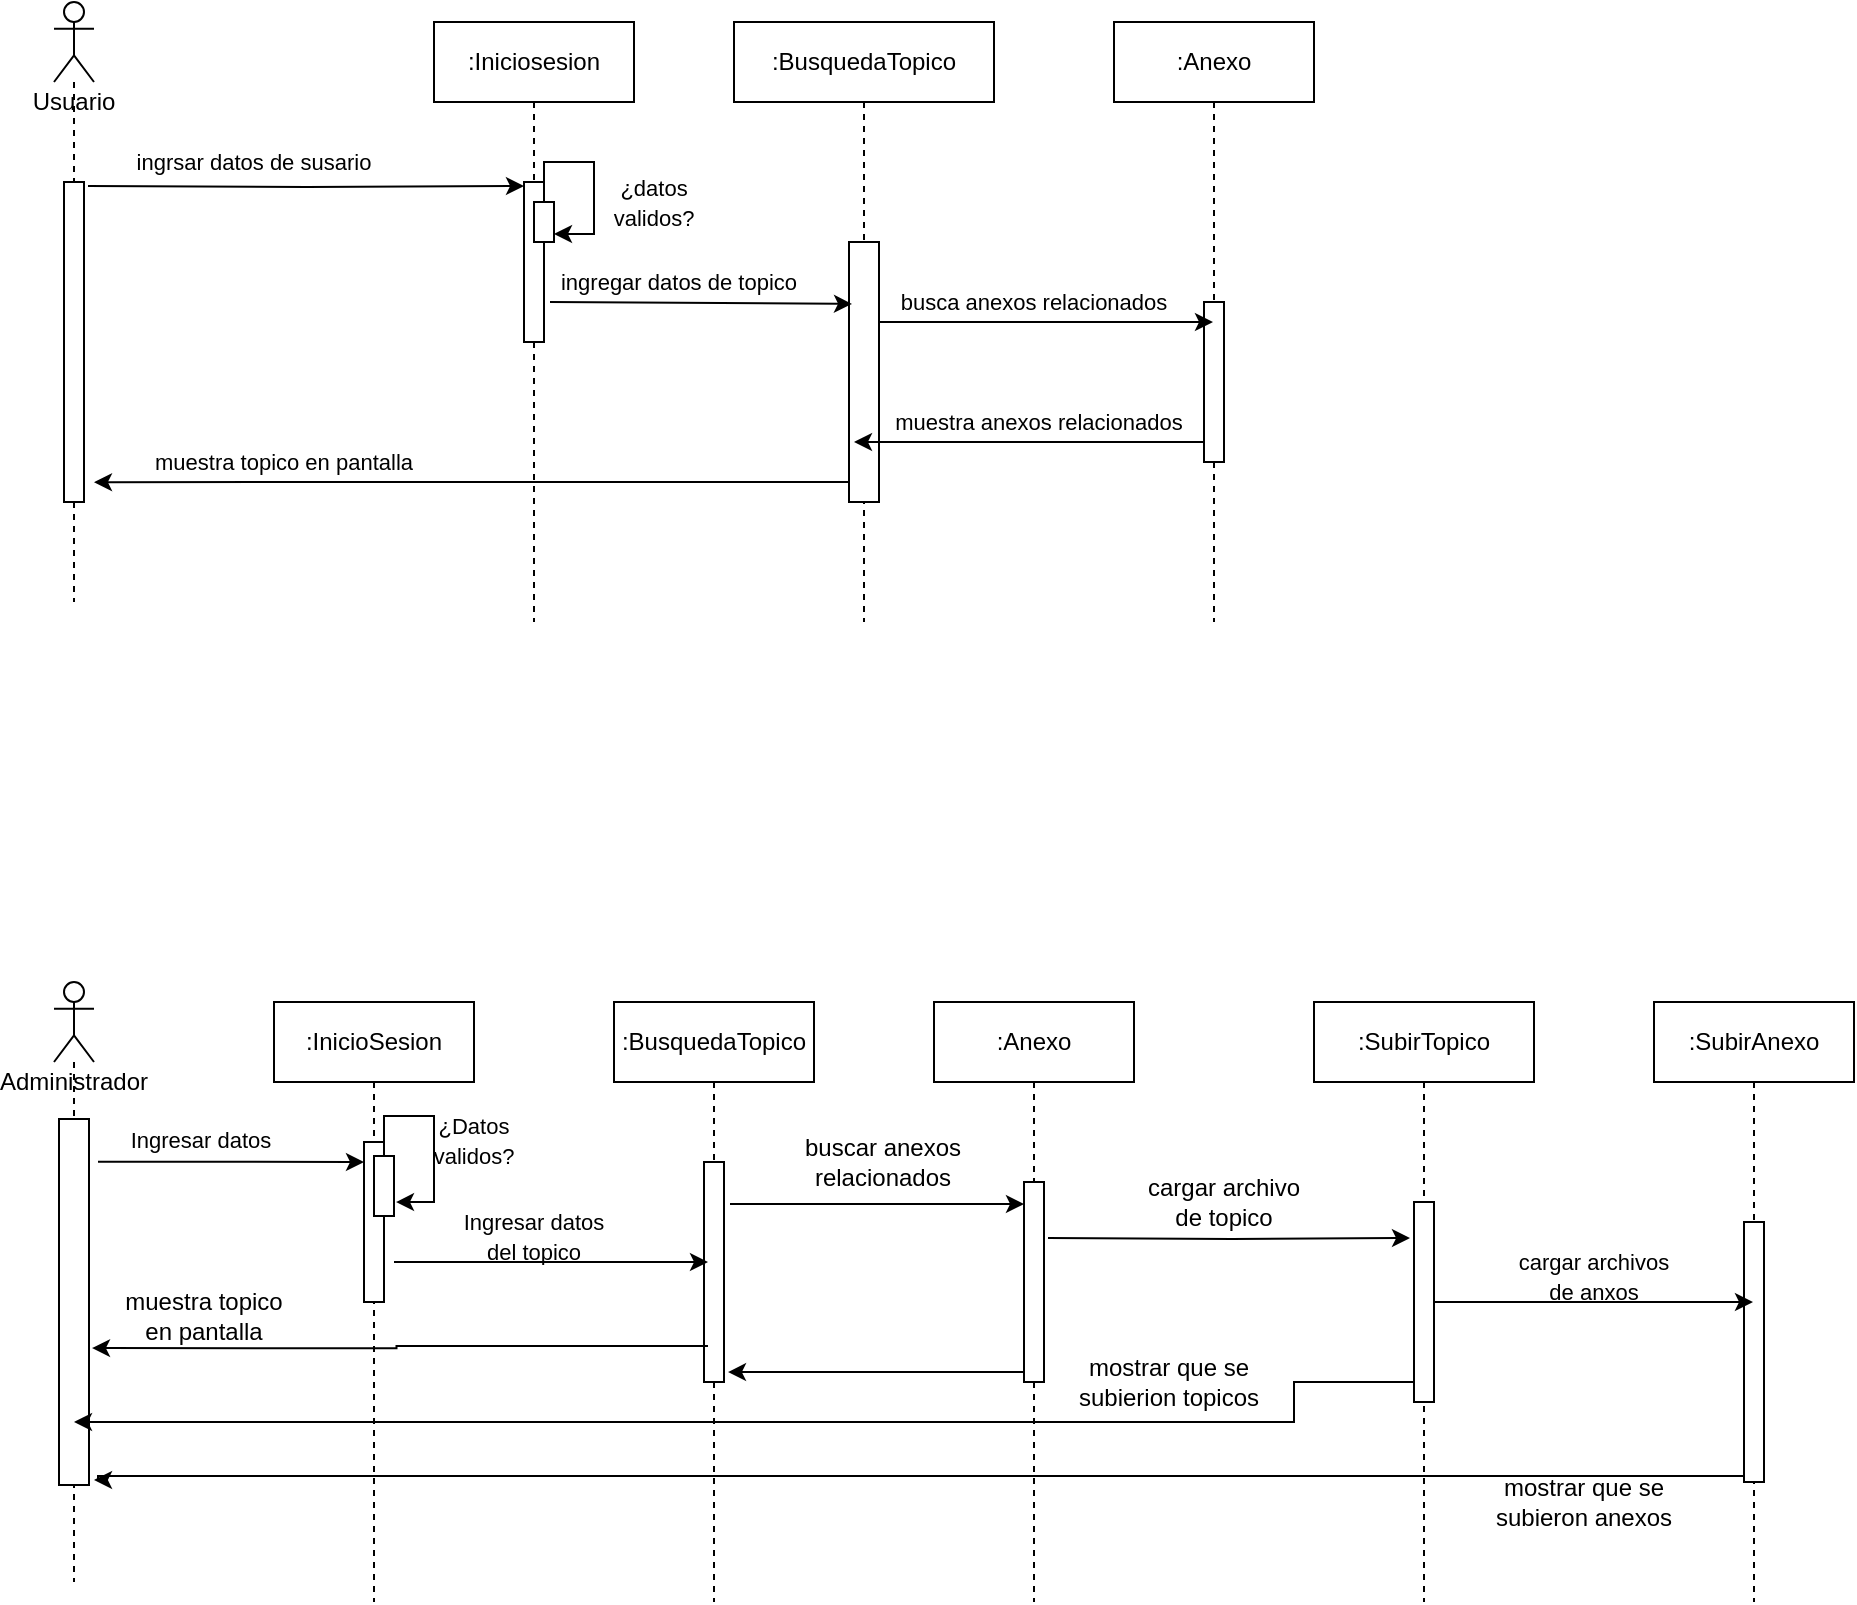 <mxfile>
    <diagram id="ngT47MT8UTosrtiKpbHp" name="Page-1">
        <mxGraphModel dx="1117" dy="790" grid="1" gridSize="10" guides="1" tooltips="1" connect="1" arrows="1" fold="1" page="1" pageScale="1" pageWidth="1169" pageHeight="1654" math="0" shadow="0">
            <root>
                <mxCell id="0"/>
                <mxCell id="1" parent="0"/>
                <mxCell id="60" style="edgeStyle=orthogonalEdgeStyle;rounded=0;orthogonalLoop=1;jettySize=auto;html=1;entryX=0;entryY=0.025;entryDx=0;entryDy=0;entryPerimeter=0;" edge="1" parent="1" target="57">
                    <mxGeometry relative="1" as="geometry">
                        <mxPoint x="187" y="282" as="sourcePoint"/>
                    </mxGeometry>
                </mxCell>
                <mxCell id="52" value="Usuario" style="shape=umlLifeline;participant=umlActor;perimeter=lifelinePerimeter;whiteSpace=wrap;html=1;container=1;collapsible=0;recursiveResize=0;verticalAlign=top;spacingTop=36;outlineConnect=0;" parent="1" vertex="1">
                    <mxGeometry x="170" y="190" width="20" height="300" as="geometry"/>
                </mxCell>
                <mxCell id="56" value="" style="html=1;points=[];perimeter=orthogonalPerimeter;" vertex="1" parent="52">
                    <mxGeometry x="5" y="90" width="10" height="160" as="geometry"/>
                </mxCell>
                <mxCell id="53" value=":Iniciosesion" style="shape=umlLifeline;perimeter=lifelinePerimeter;whiteSpace=wrap;html=1;container=1;collapsible=0;recursiveResize=0;outlineConnect=0;" parent="1" vertex="1">
                    <mxGeometry x="360" y="200" width="100" height="300" as="geometry"/>
                </mxCell>
                <mxCell id="57" value="" style="html=1;points=[];perimeter=orthogonalPerimeter;" vertex="1" parent="53">
                    <mxGeometry x="45" y="80" width="10" height="80" as="geometry"/>
                </mxCell>
                <mxCell id="90" value="&lt;font style=&quot;font-size: 11px&quot;&gt;¿datos validos?&lt;/font&gt;" style="text;html=1;strokeColor=none;fillColor=none;align=center;verticalAlign=middle;whiteSpace=wrap;rounded=0;" vertex="1" parent="53">
                    <mxGeometry x="90" y="80" width="40" height="20" as="geometry"/>
                </mxCell>
                <mxCell id="91" value="&lt;font style=&quot;font-size: 11px&quot;&gt;ingregar datos de topico&lt;/font&gt;" style="text;html=1;strokeColor=none;fillColor=none;align=center;verticalAlign=middle;whiteSpace=wrap;rounded=0;" vertex="1" parent="53">
                    <mxGeometry x="55" y="120" width="135" height="20" as="geometry"/>
                </mxCell>
                <mxCell id="54" value=":BusquedaTopico" style="shape=umlLifeline;perimeter=lifelinePerimeter;whiteSpace=wrap;html=1;container=1;collapsible=0;recursiveResize=0;outlineConnect=0;" vertex="1" parent="1">
                    <mxGeometry x="510" y="200" width="130" height="300" as="geometry"/>
                </mxCell>
                <mxCell id="58" value="" style="html=1;points=[];perimeter=orthogonalPerimeter;" vertex="1" parent="54">
                    <mxGeometry x="57.5" y="110" width="15" height="130" as="geometry"/>
                </mxCell>
                <mxCell id="97" value="&lt;span style=&quot;font-size: 11px&quot;&gt;muestra anexos relacionados&lt;/span&gt;" style="text;html=1;strokeColor=none;fillColor=none;align=center;verticalAlign=middle;whiteSpace=wrap;rounded=0;" vertex="1" parent="54">
                    <mxGeometry x="75" y="190" width="155" height="20" as="geometry"/>
                </mxCell>
                <mxCell id="55" value=":Anexo" style="shape=umlLifeline;perimeter=lifelinePerimeter;whiteSpace=wrap;html=1;container=1;collapsible=0;recursiveResize=0;outlineConnect=0;" vertex="1" parent="1">
                    <mxGeometry x="700" y="200" width="100" height="300" as="geometry"/>
                </mxCell>
                <mxCell id="59" value="" style="html=1;points=[];perimeter=orthogonalPerimeter;" vertex="1" parent="55">
                    <mxGeometry x="45" y="140" width="10" height="80" as="geometry"/>
                </mxCell>
                <mxCell id="61" style="edgeStyle=orthogonalEdgeStyle;rounded=0;orthogonalLoop=1;jettySize=auto;html=1;entryX=0.1;entryY=0.238;entryDx=0;entryDy=0;entryPerimeter=0;exitX=1.3;exitY=0.75;exitDx=0;exitDy=0;exitPerimeter=0;" edge="1" parent="1" source="57" target="58">
                    <mxGeometry relative="1" as="geometry">
                        <Array as="points">
                            <mxPoint x="418" y="341"/>
                        </Array>
                    </mxGeometry>
                </mxCell>
                <mxCell id="62" style="edgeStyle=orthogonalEdgeStyle;rounded=0;orthogonalLoop=1;jettySize=auto;html=1;" edge="1" parent="1" source="58" target="55">
                    <mxGeometry relative="1" as="geometry">
                        <Array as="points">
                            <mxPoint x="600" y="350"/>
                            <mxPoint x="600" y="350"/>
                        </Array>
                    </mxGeometry>
                </mxCell>
                <mxCell id="64" style="edgeStyle=orthogonalEdgeStyle;rounded=0;orthogonalLoop=1;jettySize=auto;html=1;entryX=1;entryY=0.8;entryDx=0;entryDy=0;entryPerimeter=0;" edge="1" parent="1" source="63" target="63">
                    <mxGeometry relative="1" as="geometry">
                        <mxPoint x="430" y="280" as="targetPoint"/>
                    </mxGeometry>
                </mxCell>
                <mxCell id="63" value="" style="html=1;points=[];perimeter=orthogonalPerimeter;" vertex="1" parent="1">
                    <mxGeometry x="410" y="290" width="10" height="20" as="geometry"/>
                </mxCell>
                <mxCell id="65" style="edgeStyle=orthogonalEdgeStyle;rounded=0;orthogonalLoop=1;jettySize=auto;html=1;" edge="1" parent="1" source="59">
                    <mxGeometry relative="1" as="geometry">
                        <mxPoint x="570" y="410" as="targetPoint"/>
                        <Array as="points">
                            <mxPoint x="582" y="410"/>
                        </Array>
                    </mxGeometry>
                </mxCell>
                <mxCell id="67" value="Administrador" style="shape=umlLifeline;participant=umlActor;perimeter=lifelinePerimeter;whiteSpace=wrap;html=1;container=1;collapsible=0;recursiveResize=0;verticalAlign=top;spacingTop=36;outlineConnect=0;" vertex="1" parent="1">
                    <mxGeometry x="170" y="680" width="20" height="300" as="geometry"/>
                </mxCell>
                <mxCell id="73" value="" style="html=1;points=[];perimeter=orthogonalPerimeter;" vertex="1" parent="67">
                    <mxGeometry x="2.5" y="68.5" width="15" height="183" as="geometry"/>
                </mxCell>
                <mxCell id="68" value=":InicioSesion" style="shape=umlLifeline;perimeter=lifelinePerimeter;whiteSpace=wrap;html=1;container=1;collapsible=0;recursiveResize=0;outlineConnect=0;" vertex="1" parent="1">
                    <mxGeometry x="280" y="690" width="100" height="300" as="geometry"/>
                </mxCell>
                <mxCell id="74" value="" style="html=1;points=[];perimeter=orthogonalPerimeter;" vertex="1" parent="68">
                    <mxGeometry x="45" y="70" width="10" height="80" as="geometry"/>
                </mxCell>
                <mxCell id="69" value=":BusquedaTopico" style="shape=umlLifeline;perimeter=lifelinePerimeter;whiteSpace=wrap;html=1;container=1;collapsible=0;recursiveResize=0;outlineConnect=0;" vertex="1" parent="1">
                    <mxGeometry x="450" y="690" width="100" height="300" as="geometry"/>
                </mxCell>
                <mxCell id="75" value="" style="html=1;points=[];perimeter=orthogonalPerimeter;" vertex="1" parent="69">
                    <mxGeometry x="45" y="80" width="10" height="110" as="geometry"/>
                </mxCell>
                <mxCell id="70" value=":Anexo" style="shape=umlLifeline;perimeter=lifelinePerimeter;whiteSpace=wrap;html=1;container=1;collapsible=0;recursiveResize=0;outlineConnect=0;" vertex="1" parent="1">
                    <mxGeometry x="610" y="690" width="100" height="300" as="geometry"/>
                </mxCell>
                <mxCell id="77" value="" style="html=1;points=[];perimeter=orthogonalPerimeter;" vertex="1" parent="70">
                    <mxGeometry x="45" y="90" width="10" height="100" as="geometry"/>
                </mxCell>
                <mxCell id="71" value=":SubirTopico" style="shape=umlLifeline;perimeter=lifelinePerimeter;whiteSpace=wrap;html=1;container=1;collapsible=0;recursiveResize=0;outlineConnect=0;" vertex="1" parent="1">
                    <mxGeometry x="800" y="690" width="110" height="300" as="geometry"/>
                </mxCell>
                <mxCell id="78" value="" style="html=1;points=[];perimeter=orthogonalPerimeter;" vertex="1" parent="71">
                    <mxGeometry x="50" y="100" width="10" height="100" as="geometry"/>
                </mxCell>
                <mxCell id="72" value=":SubirAnexo" style="shape=umlLifeline;perimeter=lifelinePerimeter;whiteSpace=wrap;html=1;container=1;collapsible=0;recursiveResize=0;outlineConnect=0;" vertex="1" parent="1">
                    <mxGeometry x="970" y="690" width="100" height="300" as="geometry"/>
                </mxCell>
                <mxCell id="76" value="" style="html=1;points=[];perimeter=orthogonalPerimeter;" vertex="1" parent="72">
                    <mxGeometry x="45" y="110" width="10" height="130" as="geometry"/>
                </mxCell>
                <mxCell id="80" style="edgeStyle=orthogonalEdgeStyle;rounded=0;orthogonalLoop=1;jettySize=auto;html=1;" edge="1" parent="1">
                    <mxGeometry relative="1" as="geometry">
                        <mxPoint x="340" y="820" as="sourcePoint"/>
                        <mxPoint x="497" y="820" as="targetPoint"/>
                        <Array as="points">
                            <mxPoint x="340" y="820"/>
                            <mxPoint x="497" y="820"/>
                        </Array>
                    </mxGeometry>
                </mxCell>
                <mxCell id="81" style="edgeStyle=orthogonalEdgeStyle;rounded=0;orthogonalLoop=1;jettySize=auto;html=1;entryX=0;entryY=0.11;entryDx=0;entryDy=0;entryPerimeter=0;exitX=1.3;exitY=0.191;exitDx=0;exitDy=0;exitPerimeter=0;" edge="1" parent="1" source="75" target="77">
                    <mxGeometry relative="1" as="geometry"/>
                </mxCell>
                <mxCell id="82" style="edgeStyle=orthogonalEdgeStyle;rounded=0;orthogonalLoop=1;jettySize=auto;html=1;entryX=-0.2;entryY=0.18;entryDx=0;entryDy=0;entryPerimeter=0;" edge="1" parent="1" target="78">
                    <mxGeometry relative="1" as="geometry">
                        <mxPoint x="667" y="808" as="sourcePoint"/>
                        <mxPoint x="805" y="840" as="targetPoint"/>
                    </mxGeometry>
                </mxCell>
                <mxCell id="83" style="edgeStyle=orthogonalEdgeStyle;rounded=0;orthogonalLoop=1;jettySize=auto;html=1;" edge="1" parent="1" source="78" target="72">
                    <mxGeometry relative="1" as="geometry"/>
                </mxCell>
                <mxCell id="85" style="edgeStyle=orthogonalEdgeStyle;rounded=0;orthogonalLoop=1;jettySize=auto;html=1;" edge="1" parent="1" source="76">
                    <mxGeometry relative="1" as="geometry">
                        <mxPoint x="190" y="929" as="targetPoint"/>
                        <Array as="points">
                            <mxPoint x="192" y="927"/>
                        </Array>
                    </mxGeometry>
                </mxCell>
                <mxCell id="86" style="edgeStyle=orthogonalEdgeStyle;rounded=0;orthogonalLoop=1;jettySize=auto;html=1;" edge="1" parent="1" source="78" target="67">
                    <mxGeometry relative="1" as="geometry">
                        <Array as="points">
                            <mxPoint x="790" y="880"/>
                            <mxPoint x="790" y="900"/>
                        </Array>
                    </mxGeometry>
                </mxCell>
                <mxCell id="87" style="edgeStyle=orthogonalEdgeStyle;rounded=0;orthogonalLoop=1;jettySize=auto;html=1;entryX=1.2;entryY=0.955;entryDx=0;entryDy=0;entryPerimeter=0;" edge="1" parent="1" source="77" target="75">
                    <mxGeometry relative="1" as="geometry">
                        <Array as="points">
                            <mxPoint x="620" y="875"/>
                            <mxPoint x="620" y="875"/>
                        </Array>
                    </mxGeometry>
                </mxCell>
                <mxCell id="89" value="&lt;font style=&quot;font-size: 11px&quot;&gt;ingrsar datos de susario&lt;/font&gt;" style="text;html=1;strokeColor=none;fillColor=none;align=center;verticalAlign=middle;whiteSpace=wrap;rounded=0;" vertex="1" parent="1">
                    <mxGeometry x="200" y="260" width="140" height="20" as="geometry"/>
                </mxCell>
                <mxCell id="94" value="&lt;span style=&quot;font-size: 11px&quot;&gt;busca anexos relacionados&lt;/span&gt;" style="text;html=1;strokeColor=none;fillColor=none;align=center;verticalAlign=middle;whiteSpace=wrap;rounded=0;" vertex="1" parent="1">
                    <mxGeometry x="585" y="330" width="150" height="20" as="geometry"/>
                </mxCell>
                <mxCell id="95" value="&lt;font style=&quot;font-size: 11px&quot;&gt;muestra topico en pantalla&lt;/font&gt;" style="text;html=1;strokeColor=none;fillColor=none;align=center;verticalAlign=middle;whiteSpace=wrap;rounded=0;" vertex="1" parent="1">
                    <mxGeometry x="210" y="410" width="150" height="20" as="geometry"/>
                </mxCell>
                <mxCell id="96" style="edgeStyle=orthogonalEdgeStyle;rounded=0;orthogonalLoop=1;jettySize=auto;html=1;entryX=1.5;entryY=0.938;entryDx=0;entryDy=0;entryPerimeter=0;" edge="1" parent="1" source="58" target="56">
                    <mxGeometry relative="1" as="geometry">
                        <Array as="points">
                            <mxPoint x="470" y="430"/>
                            <mxPoint x="470" y="430"/>
                        </Array>
                    </mxGeometry>
                </mxCell>
                <mxCell id="98" style="edgeStyle=orthogonalEdgeStyle;rounded=0;orthogonalLoop=1;jettySize=auto;html=1;entryX=0;entryY=0.125;entryDx=0;entryDy=0;entryPerimeter=0;exitX=1.3;exitY=0.117;exitDx=0;exitDy=0;exitPerimeter=0;" edge="1" parent="1" source="73" target="74">
                    <mxGeometry relative="1" as="geometry"/>
                </mxCell>
                <mxCell id="99" style="edgeStyle=orthogonalEdgeStyle;rounded=0;orthogonalLoop=1;jettySize=auto;html=1;entryX=1.1;entryY=0.626;entryDx=0;entryDy=0;entryPerimeter=0;exitX=0.2;exitY=0.836;exitDx=0;exitDy=0;exitPerimeter=0;" edge="1" parent="1" source="75" target="73">
                    <mxGeometry relative="1" as="geometry"/>
                </mxCell>
                <mxCell id="100" value="&lt;font style=&quot;font-size: 11px&quot;&gt;Ingresar datos&amp;nbsp;&lt;/font&gt;" style="text;html=1;strokeColor=none;fillColor=none;align=center;verticalAlign=middle;whiteSpace=wrap;rounded=0;" vertex="1" parent="1">
                    <mxGeometry x="200" y="749" width="90" height="20" as="geometry"/>
                </mxCell>
                <mxCell id="101" value="&lt;font style=&quot;font-size: 11px&quot;&gt;Ingresar datos del topico&lt;/font&gt;" style="text;html=1;strokeColor=none;fillColor=none;align=center;verticalAlign=middle;whiteSpace=wrap;rounded=0;" vertex="1" parent="1">
                    <mxGeometry x="370" y="797" width="80" height="20" as="geometry"/>
                </mxCell>
                <mxCell id="102" value="buscar anexos relacionados" style="text;html=1;strokeColor=none;fillColor=none;align=center;verticalAlign=middle;whiteSpace=wrap;rounded=0;" vertex="1" parent="1">
                    <mxGeometry x="542" y="760" width="85" height="20" as="geometry"/>
                </mxCell>
                <mxCell id="103" value="cargar archivo de topico" style="text;html=1;strokeColor=none;fillColor=none;align=center;verticalAlign=middle;whiteSpace=wrap;rounded=0;" vertex="1" parent="1">
                    <mxGeometry x="710" y="780" width="90" height="20" as="geometry"/>
                </mxCell>
                <mxCell id="104" value="&lt;font style=&quot;font-size: 11px&quot;&gt;cargar archivos de anxos&lt;/font&gt;" style="text;html=1;strokeColor=none;fillColor=none;align=center;verticalAlign=middle;whiteSpace=wrap;rounded=0;" vertex="1" parent="1">
                    <mxGeometry x="895" y="817" width="90" height="20" as="geometry"/>
                </mxCell>
                <mxCell id="105" value="mostrar que se subieron anexos" style="text;html=1;strokeColor=none;fillColor=none;align=center;verticalAlign=middle;whiteSpace=wrap;rounded=0;" vertex="1" parent="1">
                    <mxGeometry x="885" y="930" width="100" height="20" as="geometry"/>
                </mxCell>
                <mxCell id="106" value="muestra topico en pantalla" style="text;html=1;strokeColor=none;fillColor=none;align=center;verticalAlign=middle;whiteSpace=wrap;rounded=0;" vertex="1" parent="1">
                    <mxGeometry x="200" y="837" width="90" height="20" as="geometry"/>
                </mxCell>
                <mxCell id="107" value="mostrar que se subierion topicos" style="text;html=1;strokeColor=none;fillColor=none;align=center;verticalAlign=middle;whiteSpace=wrap;rounded=0;" vertex="1" parent="1">
                    <mxGeometry x="680" y="870" width="95" height="20" as="geometry"/>
                </mxCell>
                <mxCell id="108" value="" style="html=1;points=[];perimeter=orthogonalPerimeter;" vertex="1" parent="1">
                    <mxGeometry x="330" y="767" width="10" height="30" as="geometry"/>
                </mxCell>
                <mxCell id="109" style="edgeStyle=orthogonalEdgeStyle;rounded=0;orthogonalLoop=1;jettySize=auto;html=1;entryX=1.1;entryY=0.767;entryDx=0;entryDy=0;entryPerimeter=0;" edge="1" parent="1" source="108" target="108">
                    <mxGeometry relative="1" as="geometry"/>
                </mxCell>
                <mxCell id="110" value="&lt;font style=&quot;font-size: 11px&quot;&gt;¿Datos validos?&lt;/font&gt;" style="text;html=1;strokeColor=none;fillColor=none;align=center;verticalAlign=middle;whiteSpace=wrap;rounded=0;" vertex="1" parent="1">
                    <mxGeometry x="360" y="749" width="40" height="20" as="geometry"/>
                </mxCell>
            </root>
        </mxGraphModel>
    </diagram>
</mxfile>